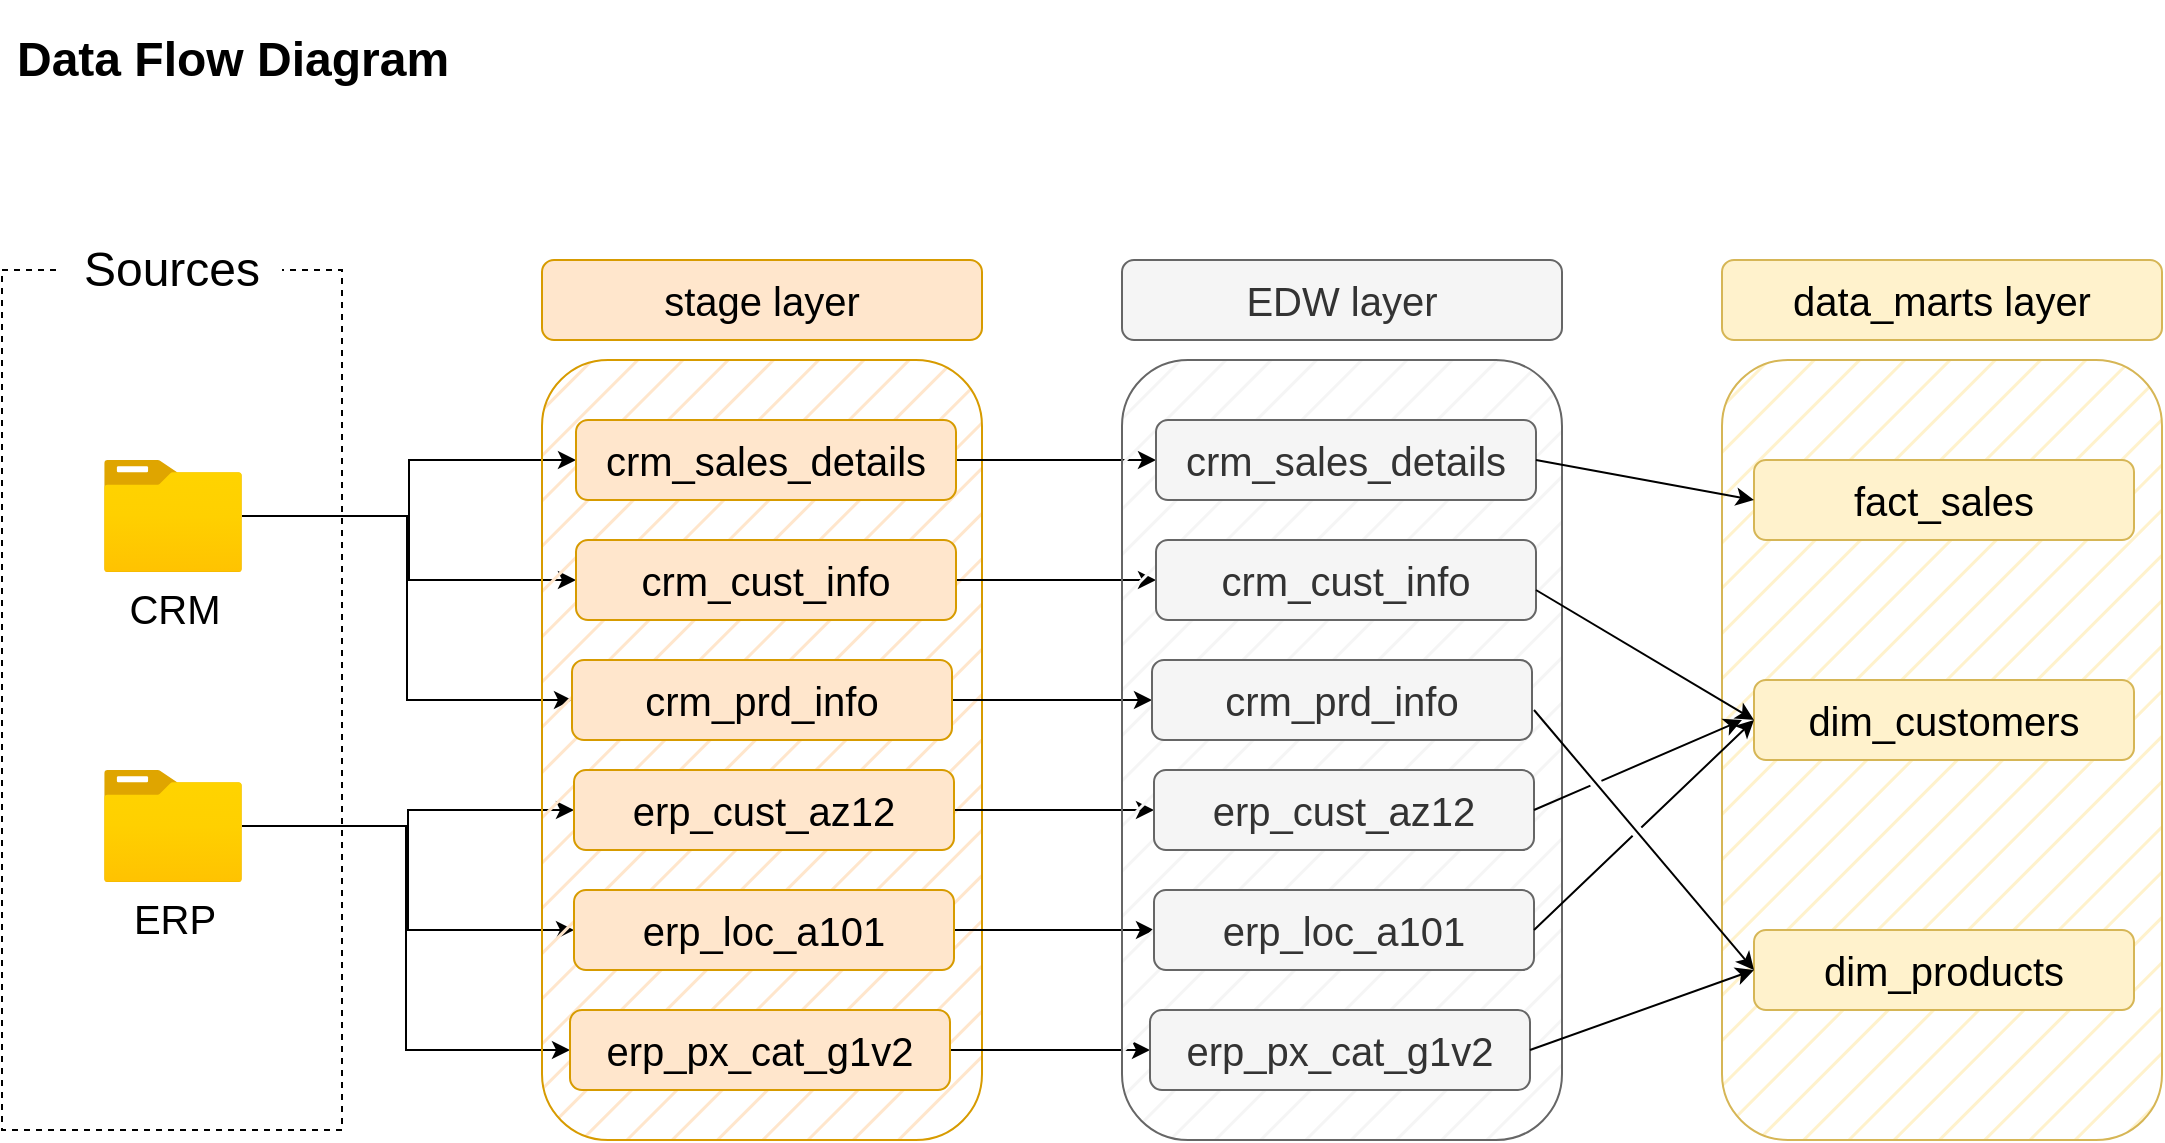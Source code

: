 <mxfile version="28.2.0">
  <diagram id="bssq-uFdxa4itXJ8-cpz" name="第 1 页">
    <mxGraphModel dx="938" dy="658" grid="1" gridSize="10" guides="1" tooltips="1" connect="1" arrows="1" fold="1" page="1" pageScale="1" pageWidth="827" pageHeight="1169" math="0" shadow="0">
      <root>
        <mxCell id="0" />
        <mxCell id="1" parent="0" />
        <mxCell id="ugwE0WGo2Hmw_DpSkdWc-6" value="Data Flow Diagram" style="text;strokeColor=none;fillColor=none;html=1;fontSize=24;fontStyle=1;verticalAlign=middle;align=center;" parent="1" vertex="1">
          <mxGeometry x="40" y="20" width="230" height="60" as="geometry" />
        </mxCell>
        <mxCell id="ugwE0WGo2Hmw_DpSkdWc-7" value="" style="rounded=0;whiteSpace=wrap;html=1;fillColor=none;dashed=1;" parent="1" vertex="1">
          <mxGeometry x="40" y="155" width="170" height="430" as="geometry" />
        </mxCell>
        <mxCell id="ugwE0WGo2Hmw_DpSkdWc-8" value="Sources" style="rounded=1;whiteSpace=wrap;html=1;fontSize=24;strokeColor=none;" parent="1" vertex="1">
          <mxGeometry x="70" y="140" width="110" height="30" as="geometry" />
        </mxCell>
        <mxCell id="ugwE0WGo2Hmw_DpSkdWc-16" style="edgeStyle=orthogonalEdgeStyle;rounded=0;orthogonalLoop=1;jettySize=auto;html=1;" parent="1" source="ugwE0WGo2Hmw_DpSkdWc-9" target="ugwE0WGo2Hmw_DpSkdWc-13" edge="1">
          <mxGeometry relative="1" as="geometry" />
        </mxCell>
        <mxCell id="ugwE0WGo2Hmw_DpSkdWc-22" style="edgeStyle=orthogonalEdgeStyle;rounded=0;orthogonalLoop=1;jettySize=auto;html=1;entryX=0;entryY=0.5;entryDx=0;entryDy=0;" parent="1" source="ugwE0WGo2Hmw_DpSkdWc-9" target="ugwE0WGo2Hmw_DpSkdWc-14" edge="1">
          <mxGeometry relative="1" as="geometry" />
        </mxCell>
        <mxCell id="ugwE0WGo2Hmw_DpSkdWc-23" style="edgeStyle=orthogonalEdgeStyle;rounded=0;orthogonalLoop=1;jettySize=auto;html=1;entryX=0;entryY=0.5;entryDx=0;entryDy=0;" parent="1" source="ugwE0WGo2Hmw_DpSkdWc-9" target="ugwE0WGo2Hmw_DpSkdWc-15" edge="1">
          <mxGeometry relative="1" as="geometry" />
        </mxCell>
        <mxCell id="ugwE0WGo2Hmw_DpSkdWc-9" value="CRM" style="image;aspect=fixed;html=1;points=[];align=center;fontSize=20;image=img/lib/azure2/general/Folder_Blank.svg;" parent="1" vertex="1">
          <mxGeometry x="91" y="250" width="69" height="56.0" as="geometry" />
        </mxCell>
        <mxCell id="ugwE0WGo2Hmw_DpSkdWc-27" style="edgeStyle=orthogonalEdgeStyle;rounded=0;orthogonalLoop=1;jettySize=auto;html=1;" parent="1" source="ugwE0WGo2Hmw_DpSkdWc-10" target="ugwE0WGo2Hmw_DpSkdWc-24" edge="1">
          <mxGeometry relative="1" as="geometry" />
        </mxCell>
        <mxCell id="ugwE0WGo2Hmw_DpSkdWc-28" style="edgeStyle=orthogonalEdgeStyle;rounded=0;orthogonalLoop=1;jettySize=auto;html=1;entryX=0;entryY=0.5;entryDx=0;entryDy=0;" parent="1" source="ugwE0WGo2Hmw_DpSkdWc-10" target="ugwE0WGo2Hmw_DpSkdWc-25" edge="1">
          <mxGeometry relative="1" as="geometry" />
        </mxCell>
        <mxCell id="ugwE0WGo2Hmw_DpSkdWc-29" style="edgeStyle=orthogonalEdgeStyle;rounded=0;orthogonalLoop=1;jettySize=auto;html=1;entryX=0;entryY=0.5;entryDx=0;entryDy=0;" parent="1" source="ugwE0WGo2Hmw_DpSkdWc-10" target="ugwE0WGo2Hmw_DpSkdWc-26" edge="1">
          <mxGeometry relative="1" as="geometry" />
        </mxCell>
        <mxCell id="ugwE0WGo2Hmw_DpSkdWc-10" value="ERP" style="image;aspect=fixed;html=1;points=[];align=center;fontSize=20;image=img/lib/azure2/general/Folder_Blank.svg;" parent="1" vertex="1">
          <mxGeometry x="91" y="405" width="69" height="56.0" as="geometry" />
        </mxCell>
        <mxCell id="ugwE0WGo2Hmw_DpSkdWc-11" value="" style="rounded=1;whiteSpace=wrap;html=1;fillColor=#ffe6cc;strokeColor=#d79b00;fillStyle=hatch;" parent="1" vertex="1">
          <mxGeometry x="310" y="200" width="220" height="390" as="geometry" />
        </mxCell>
        <mxCell id="ugwE0WGo2Hmw_DpSkdWc-12" value="stage layer" style="rounded=1;whiteSpace=wrap;html=1;fillColor=#ffe6cc;strokeColor=#d79b00;fontSize=20;" parent="1" vertex="1">
          <mxGeometry x="310" y="150" width="220" height="40" as="geometry" />
        </mxCell>
        <mxCell id="NE2MVW02L-52Gz1wehXK-17" style="edgeStyle=orthogonalEdgeStyle;rounded=0;orthogonalLoop=1;jettySize=auto;html=1;" parent="1" source="ugwE0WGo2Hmw_DpSkdWc-13" target="NE2MVW02L-52Gz1wehXK-3" edge="1">
          <mxGeometry relative="1" as="geometry" />
        </mxCell>
        <mxCell id="ugwE0WGo2Hmw_DpSkdWc-13" value="crm_sales_details" style="rounded=1;whiteSpace=wrap;html=1;fillColor=#ffe6cc;strokeColor=#d79b00;fontSize=20;" parent="1" vertex="1">
          <mxGeometry x="327" y="230" width="190" height="40" as="geometry" />
        </mxCell>
        <mxCell id="NE2MVW02L-52Gz1wehXK-18" style="edgeStyle=orthogonalEdgeStyle;rounded=0;orthogonalLoop=1;jettySize=auto;html=1;entryX=0;entryY=0.5;entryDx=0;entryDy=0;" parent="1" source="ugwE0WGo2Hmw_DpSkdWc-14" target="NE2MVW02L-52Gz1wehXK-4" edge="1">
          <mxGeometry relative="1" as="geometry" />
        </mxCell>
        <mxCell id="ugwE0WGo2Hmw_DpSkdWc-14" value="crm_cust_info" style="rounded=1;whiteSpace=wrap;html=1;fillColor=#ffe6cc;strokeColor=#d79b00;fontSize=20;" parent="1" vertex="1">
          <mxGeometry x="327" y="290" width="190" height="40" as="geometry" />
        </mxCell>
        <mxCell id="NE2MVW02L-52Gz1wehXK-19" style="edgeStyle=orthogonalEdgeStyle;rounded=0;orthogonalLoop=1;jettySize=auto;html=1;entryX=0;entryY=0.5;entryDx=0;entryDy=0;" parent="1" source="ugwE0WGo2Hmw_DpSkdWc-15" target="NE2MVW02L-52Gz1wehXK-5" edge="1">
          <mxGeometry relative="1" as="geometry" />
        </mxCell>
        <mxCell id="ugwE0WGo2Hmw_DpSkdWc-15" value="crm_prd_info" style="rounded=1;whiteSpace=wrap;html=1;fillColor=#ffe6cc;strokeColor=#d79b00;fontSize=20;" parent="1" vertex="1">
          <mxGeometry x="325" y="350" width="190" height="40" as="geometry" />
        </mxCell>
        <mxCell id="NE2MVW02L-52Gz1wehXK-20" style="edgeStyle=orthogonalEdgeStyle;rounded=0;orthogonalLoop=1;jettySize=auto;html=1;entryX=0;entryY=0.5;entryDx=0;entryDy=0;" parent="1" source="ugwE0WGo2Hmw_DpSkdWc-24" target="NE2MVW02L-52Gz1wehXK-6" edge="1">
          <mxGeometry relative="1" as="geometry" />
        </mxCell>
        <mxCell id="ugwE0WGo2Hmw_DpSkdWc-24" value="erp_cust_az12" style="rounded=1;whiteSpace=wrap;html=1;fillColor=#ffe6cc;strokeColor=#d79b00;fontSize=20;" parent="1" vertex="1">
          <mxGeometry x="326" y="405" width="190" height="40" as="geometry" />
        </mxCell>
        <mxCell id="NE2MVW02L-52Gz1wehXK-21" style="edgeStyle=orthogonalEdgeStyle;rounded=0;orthogonalLoop=1;jettySize=auto;html=1;entryX=0;entryY=0.5;entryDx=0;entryDy=0;" parent="1" source="ugwE0WGo2Hmw_DpSkdWc-25" target="NE2MVW02L-52Gz1wehXK-7" edge="1">
          <mxGeometry relative="1" as="geometry" />
        </mxCell>
        <mxCell id="ugwE0WGo2Hmw_DpSkdWc-25" value="erp_loc_a101" style="rounded=1;whiteSpace=wrap;html=1;fillColor=#ffe6cc;strokeColor=#d79b00;fontSize=20;" parent="1" vertex="1">
          <mxGeometry x="326" y="465" width="190" height="40" as="geometry" />
        </mxCell>
        <mxCell id="NE2MVW02L-52Gz1wehXK-22" style="edgeStyle=orthogonalEdgeStyle;rounded=0;orthogonalLoop=1;jettySize=auto;html=1;entryX=0;entryY=0.5;entryDx=0;entryDy=0;" parent="1" source="ugwE0WGo2Hmw_DpSkdWc-26" target="NE2MVW02L-52Gz1wehXK-8" edge="1">
          <mxGeometry relative="1" as="geometry" />
        </mxCell>
        <mxCell id="ugwE0WGo2Hmw_DpSkdWc-26" value="erp_px_cat_g1v2" style="rounded=1;whiteSpace=wrap;html=1;fillColor=#ffe6cc;strokeColor=#d79b00;fontSize=20;" parent="1" vertex="1">
          <mxGeometry x="324" y="525" width="190" height="40" as="geometry" />
        </mxCell>
        <mxCell id="NE2MVW02L-52Gz1wehXK-1" value="" style="rounded=1;whiteSpace=wrap;html=1;fillColor=#f5f5f5;strokeColor=#666666;fillStyle=hatch;fontColor=#333333;" parent="1" vertex="1">
          <mxGeometry x="600" y="200" width="220" height="390" as="geometry" />
        </mxCell>
        <mxCell id="NE2MVW02L-52Gz1wehXK-2" value="EDW layer" style="rounded=1;whiteSpace=wrap;html=1;fillColor=#f5f5f5;strokeColor=#666666;fontSize=20;fontColor=#333333;" parent="1" vertex="1">
          <mxGeometry x="600" y="150" width="220" height="40" as="geometry" />
        </mxCell>
        <mxCell id="NE2MVW02L-52Gz1wehXK-3" value="crm_sales_details" style="rounded=1;whiteSpace=wrap;html=1;fillColor=#f5f5f5;strokeColor=#666666;fontSize=20;fontColor=#333333;" parent="1" vertex="1">
          <mxGeometry x="617" y="230" width="190" height="40" as="geometry" />
        </mxCell>
        <mxCell id="NE2MVW02L-52Gz1wehXK-4" value="crm_cust_info" style="rounded=1;whiteSpace=wrap;html=1;fillColor=#f5f5f5;strokeColor=#666666;fontSize=20;fontColor=#333333;" parent="1" vertex="1">
          <mxGeometry x="617" y="290" width="190" height="40" as="geometry" />
        </mxCell>
        <mxCell id="NE2MVW02L-52Gz1wehXK-5" value="crm_prd_info" style="rounded=1;whiteSpace=wrap;html=1;fillColor=#f5f5f5;strokeColor=#666666;fontSize=20;fontColor=#333333;" parent="1" vertex="1">
          <mxGeometry x="615" y="350" width="190" height="40" as="geometry" />
        </mxCell>
        <mxCell id="NE2MVW02L-52Gz1wehXK-6" value="erp_cust_az12" style="rounded=1;whiteSpace=wrap;html=1;fillColor=#f5f5f5;strokeColor=#666666;fontSize=20;fontColor=#333333;" parent="1" vertex="1">
          <mxGeometry x="616" y="405" width="190" height="40" as="geometry" />
        </mxCell>
        <mxCell id="NE2MVW02L-52Gz1wehXK-7" value="erp_loc_a101" style="rounded=1;whiteSpace=wrap;html=1;fillColor=#f5f5f5;strokeColor=#666666;fontSize=20;fontColor=#333333;" parent="1" vertex="1">
          <mxGeometry x="616" y="465" width="190" height="40" as="geometry" />
        </mxCell>
        <mxCell id="NE2MVW02L-52Gz1wehXK-8" value="erp_px_cat_g1v2" style="rounded=1;whiteSpace=wrap;html=1;fillColor=#f5f5f5;strokeColor=#666666;fontSize=20;fontColor=#333333;" parent="1" vertex="1">
          <mxGeometry x="614" y="525" width="190" height="40" as="geometry" />
        </mxCell>
        <mxCell id="NE2MVW02L-52Gz1wehXK-9" value="" style="rounded=1;whiteSpace=wrap;html=1;fillColor=#fff2cc;strokeColor=#d6b656;fillStyle=hatch;" parent="1" vertex="1">
          <mxGeometry x="900" y="200" width="220" height="390" as="geometry" />
        </mxCell>
        <mxCell id="NE2MVW02L-52Gz1wehXK-10" value="data_marts layer" style="rounded=1;whiteSpace=wrap;html=1;fillColor=#fff2cc;strokeColor=#d6b656;fontSize=20;" parent="1" vertex="1">
          <mxGeometry x="900" y="150" width="220" height="40" as="geometry" />
        </mxCell>
        <mxCell id="NE2MVW02L-52Gz1wehXK-11" value="fact_sales" style="rounded=1;whiteSpace=wrap;html=1;fillColor=#fff2cc;strokeColor=#d6b656;fontSize=20;" parent="1" vertex="1">
          <mxGeometry x="916" y="250" width="190" height="40" as="geometry" />
        </mxCell>
        <mxCell id="NE2MVW02L-52Gz1wehXK-12" value="dim_customers" style="rounded=1;whiteSpace=wrap;html=1;fillColor=#fff2cc;strokeColor=#d6b656;fontSize=20;" parent="1" vertex="1">
          <mxGeometry x="916" y="360" width="190" height="40" as="geometry" />
        </mxCell>
        <mxCell id="NE2MVW02L-52Gz1wehXK-13" value="dim_products" style="rounded=1;whiteSpace=wrap;html=1;fillColor=#fff2cc;strokeColor=#d6b656;fontSize=20;" parent="1" vertex="1">
          <mxGeometry x="916" y="485" width="190" height="40" as="geometry" />
        </mxCell>
        <mxCell id="FDBhS9QVJ79799i7OrCX-1" value="" style="endArrow=classic;html=1;rounded=0;exitX=1;exitY=0.5;exitDx=0;exitDy=0;entryX=0;entryY=0.5;entryDx=0;entryDy=0;jumpStyle=gap;" edge="1" parent="1" source="NE2MVW02L-52Gz1wehXK-3" target="NE2MVW02L-52Gz1wehXK-11">
          <mxGeometry width="50" height="50" relative="1" as="geometry">
            <mxPoint x="850" y="370" as="sourcePoint" />
            <mxPoint x="900" y="320" as="targetPoint" />
          </mxGeometry>
        </mxCell>
        <mxCell id="FDBhS9QVJ79799i7OrCX-2" value="" style="endArrow=classic;html=1;rounded=0;exitX=1;exitY=0.5;exitDx=0;exitDy=0;entryX=0;entryY=0.5;entryDx=0;entryDy=0;jumpStyle=gap;" edge="1" parent="1" target="NE2MVW02L-52Gz1wehXK-12">
          <mxGeometry width="50" height="50" relative="1" as="geometry">
            <mxPoint x="807" y="315" as="sourcePoint" />
            <mxPoint x="916" y="400" as="targetPoint" />
          </mxGeometry>
        </mxCell>
        <mxCell id="FDBhS9QVJ79799i7OrCX-3" value="" style="endArrow=classic;html=1;rounded=0;exitX=1;exitY=0.5;exitDx=0;exitDy=0;entryX=0;entryY=0.5;entryDx=0;entryDy=0;jumpStyle=gap;" edge="1" parent="1" target="NE2MVW02L-52Gz1wehXK-13">
          <mxGeometry width="50" height="50" relative="1" as="geometry">
            <mxPoint x="806" y="375" as="sourcePoint" />
            <mxPoint x="915" y="460" as="targetPoint" />
          </mxGeometry>
        </mxCell>
        <mxCell id="FDBhS9QVJ79799i7OrCX-4" value="" style="endArrow=classic;html=1;rounded=0;exitX=1;exitY=0.5;exitDx=0;exitDy=0;jumpStyle=gap;" edge="1" parent="1" source="NE2MVW02L-52Gz1wehXK-6">
          <mxGeometry width="50" height="50" relative="1" as="geometry">
            <mxPoint x="880" y="420" as="sourcePoint" />
            <mxPoint x="910" y="380" as="targetPoint" />
          </mxGeometry>
        </mxCell>
        <mxCell id="FDBhS9QVJ79799i7OrCX-5" value="" style="endArrow=classic;html=1;rounded=0;exitX=1;exitY=0.5;exitDx=0;exitDy=0;entryX=0;entryY=0.5;entryDx=0;entryDy=0;jumpStyle=gap;" edge="1" parent="1" source="NE2MVW02L-52Gz1wehXK-8" target="NE2MVW02L-52Gz1wehXK-13">
          <mxGeometry width="50" height="50" relative="1" as="geometry">
            <mxPoint x="880" y="430" as="sourcePoint" />
            <mxPoint x="910" y="460" as="targetPoint" />
          </mxGeometry>
        </mxCell>
        <mxCell id="FDBhS9QVJ79799i7OrCX-7" value="" style="endArrow=classic;html=1;rounded=0;exitX=1;exitY=0.5;exitDx=0;exitDy=0;entryX=0;entryY=0.5;entryDx=0;entryDy=0;jumpStyle=gap;" edge="1" parent="1" source="NE2MVW02L-52Gz1wehXK-7" target="NE2MVW02L-52Gz1wehXK-12">
          <mxGeometry width="50" height="50" relative="1" as="geometry">
            <mxPoint x="880" y="615" as="sourcePoint" />
            <mxPoint x="920" y="400" as="targetPoint" />
          </mxGeometry>
        </mxCell>
      </root>
    </mxGraphModel>
  </diagram>
</mxfile>
